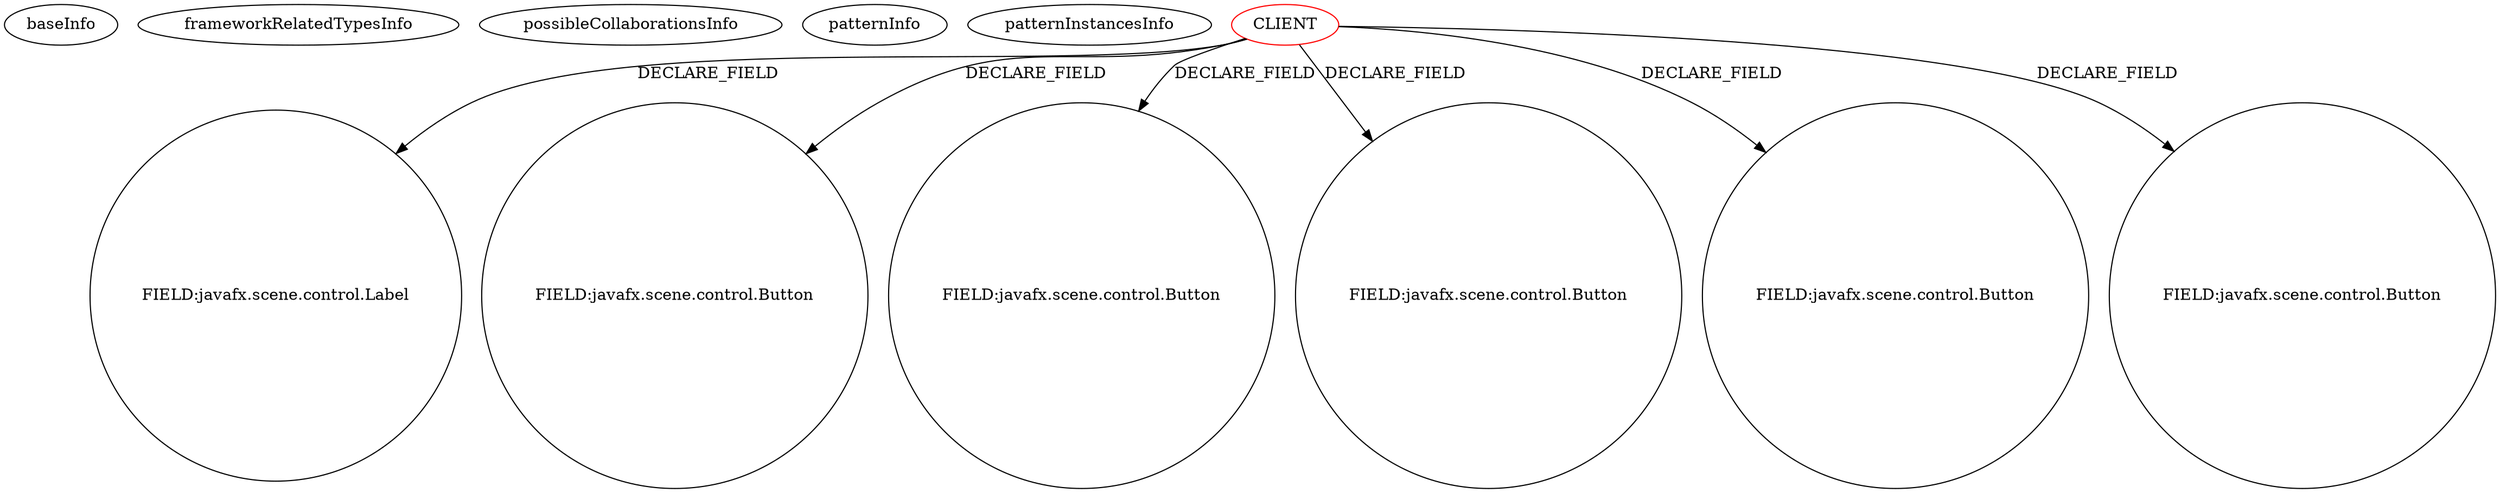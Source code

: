digraph {
baseInfo[graphId=139,category="pattern",isAnonymous=false,possibleRelation=false]
frameworkRelatedTypesInfo[]
possibleCollaborationsInfo[]
patternInfo[frequency=14.0,patternRootClient=0]
patternInstancesInfo[0="candybibby-Snake~/candybibby-Snake/Snake-master/src/graphicsJavaFX/Controller.java~Controller~2239",1="Technius-Starbound-Mod-Toolkit~/Technius-Starbound-Mod-Toolkit/Starbound-Mod-Toolkit-master/src/main/java/co/technius/starboundmodtoolkit/utilui/SwappableNodePane.java~SwappableNodePane~1458",2="dony1990-ProsDesktop~/dony1990-ProsDesktop/ProsDesktop-master/src/nicon/NiconDesktop/guifx/NiconNavigator/NavegadorController.java~NavegadorController~2563",3="if12b051-SWP_Paint~/if12b051-SWP_Paint/SWP_Paint-master/SWP_Paint/src/gui/MainController.java~MainController~3089",4="mouradsaadi-LO23-IHM~/mouradsaadi-LO23-IHM/LO23-IHM-master/Sudoku-IHM/src/sudoko/ihm/vue/FXMLDocumentController.java~FXMLDocumentController~3651",5="RomeoGolf-BC~/RomeoGolf-BC/BC-master/src/romeogolf/bc/MainController.java~MainController~1142",6="hock323-eventManager~/hock323-eventManager/EventManager-master/src/eventManager/controller/pokerTournament/TournamentController.java~TournamentController~3009",7="dony1990-ProsDesktop~/dony1990-ProsDesktop/ProsDesktop-master/src/nicon/NiconDesktop/guifx/NiconImage/NiconImageFXMLController.java~NiconImageFXMLController~2548",8="diogocs1-FPessoais~/diogocs1-FPessoais/FPessoais-master/FinancasPessoais/src/app/controllers/HomeController.java~HomeController~2490",9="Edenm-BlackJack~/Edenm-BlackJack/BlackJack-master/src/View/TableController.java~TableController~394",10="NirmalL-Shark~/NirmalL-Shark/Shark-master/src/Controller.java~Controller~1009",11="walker-clint-AIProj3~/walker-clint-AIProj3/AIProj3-master/src/application/GameBoardController.java~GameBoardController~4712",12="Dahwar-Calculator~/Dahwar-Calculator/Calculator-master/src/fr/alsace/lacroix/calculator/SampleController.java~SampleController~308",13="bianconejo-CEFX~/bianconejo-CEFX/CEFX-master/src/cefx/CECommandeController.java~CECommandeController~2084"]
36[label="FIELD:javafx.scene.control.Label",vertexType="FIELD_DECLARATION",isFrameworkType=false,shape=circle]
0[label="CLIENT",vertexType="ROOT_CLIENT_CLASS_DECLARATION",isFrameworkType=false,color=red]
32[label="FIELD:javafx.scene.control.Button",vertexType="FIELD_DECLARATION",isFrameworkType=false,shape=circle]
16[label="FIELD:javafx.scene.control.Button",vertexType="FIELD_DECLARATION",isFrameworkType=false,shape=circle]
10[label="FIELD:javafx.scene.control.Button",vertexType="FIELD_DECLARATION",isFrameworkType=false,shape=circle]
18[label="FIELD:javafx.scene.control.Button",vertexType="FIELD_DECLARATION",isFrameworkType=false,shape=circle]
6[label="FIELD:javafx.scene.control.Button",vertexType="FIELD_DECLARATION",isFrameworkType=false,shape=circle]
0->18[label="DECLARE_FIELD"]
0->36[label="DECLARE_FIELD"]
0->6[label="DECLARE_FIELD"]
0->10[label="DECLARE_FIELD"]
0->16[label="DECLARE_FIELD"]
0->32[label="DECLARE_FIELD"]
}
